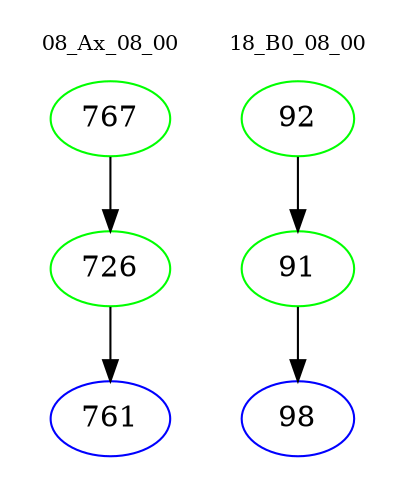 digraph{
subgraph cluster_0 {
color = white
label = "08_Ax_08_00";
fontsize=10;
T0_767 [label="767", color="green"]
T0_767 -> T0_726 [color="black"]
T0_726 [label="726", color="green"]
T0_726 -> T0_761 [color="black"]
T0_761 [label="761", color="blue"]
}
subgraph cluster_1 {
color = white
label = "18_B0_08_00";
fontsize=10;
T1_92 [label="92", color="green"]
T1_92 -> T1_91 [color="black"]
T1_91 [label="91", color="green"]
T1_91 -> T1_98 [color="black"]
T1_98 [label="98", color="blue"]
}
}
